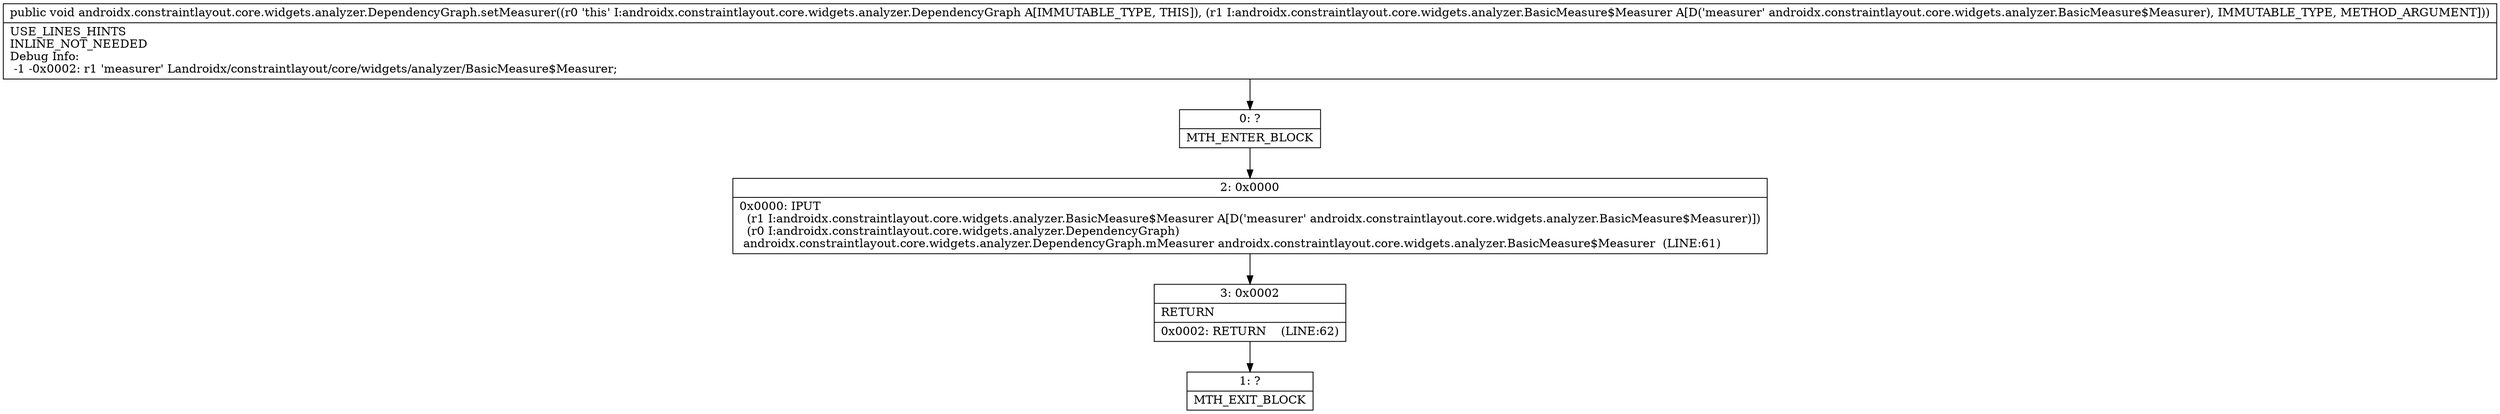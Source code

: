 digraph "CFG forandroidx.constraintlayout.core.widgets.analyzer.DependencyGraph.setMeasurer(Landroidx\/constraintlayout\/core\/widgets\/analyzer\/BasicMeasure$Measurer;)V" {
Node_0 [shape=record,label="{0\:\ ?|MTH_ENTER_BLOCK\l}"];
Node_2 [shape=record,label="{2\:\ 0x0000|0x0000: IPUT  \l  (r1 I:androidx.constraintlayout.core.widgets.analyzer.BasicMeasure$Measurer A[D('measurer' androidx.constraintlayout.core.widgets.analyzer.BasicMeasure$Measurer)])\l  (r0 I:androidx.constraintlayout.core.widgets.analyzer.DependencyGraph)\l androidx.constraintlayout.core.widgets.analyzer.DependencyGraph.mMeasurer androidx.constraintlayout.core.widgets.analyzer.BasicMeasure$Measurer  (LINE:61)\l}"];
Node_3 [shape=record,label="{3\:\ 0x0002|RETURN\l|0x0002: RETURN    (LINE:62)\l}"];
Node_1 [shape=record,label="{1\:\ ?|MTH_EXIT_BLOCK\l}"];
MethodNode[shape=record,label="{public void androidx.constraintlayout.core.widgets.analyzer.DependencyGraph.setMeasurer((r0 'this' I:androidx.constraintlayout.core.widgets.analyzer.DependencyGraph A[IMMUTABLE_TYPE, THIS]), (r1 I:androidx.constraintlayout.core.widgets.analyzer.BasicMeasure$Measurer A[D('measurer' androidx.constraintlayout.core.widgets.analyzer.BasicMeasure$Measurer), IMMUTABLE_TYPE, METHOD_ARGUMENT]))  | USE_LINES_HINTS\lINLINE_NOT_NEEDED\lDebug Info:\l  \-1 \-0x0002: r1 'measurer' Landroidx\/constraintlayout\/core\/widgets\/analyzer\/BasicMeasure$Measurer;\l}"];
MethodNode -> Node_0;Node_0 -> Node_2;
Node_2 -> Node_3;
Node_3 -> Node_1;
}

